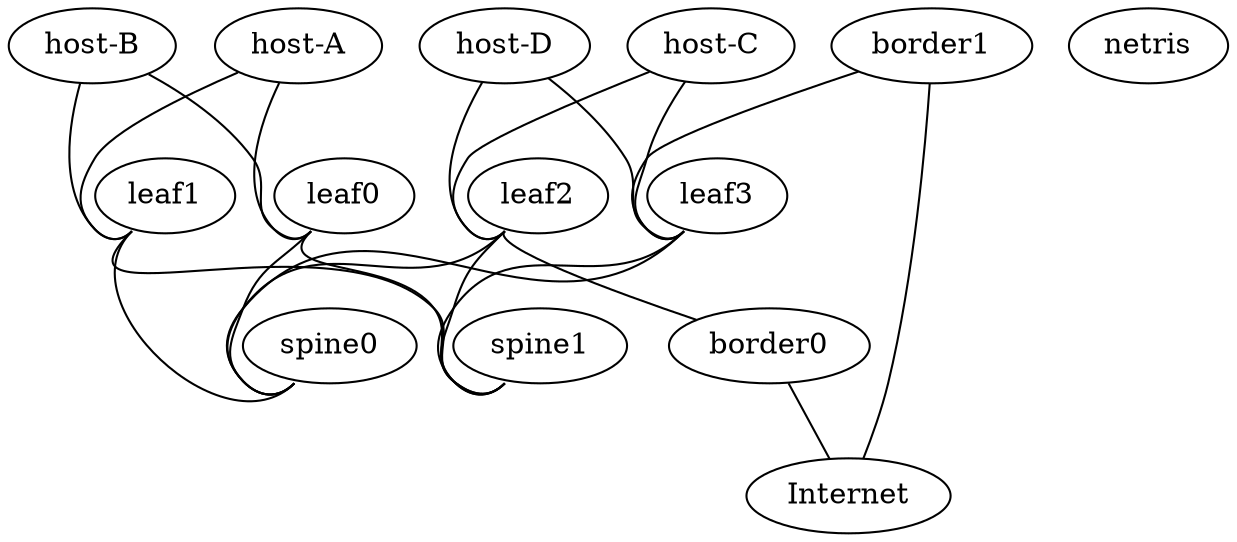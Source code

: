 graph "netris-ai" {
  "spine0" [ memory="1024" os="cumulus-vx-3.7.15" cpus="1"]
  "spine1" [ memory="1024" os="cumulus-vx-3.7.15" cpus="1"]
  "leaf0" [ memory="1024" os="cumulus-vx-3.7.15" cpus="1"]
  "leaf1" [ memory="1024" os="cumulus-vx-3.7.15" cpus="1"]
  "leaf2" [ memory="1024" os="cumulus-vx-3.7.15" cpus="1"]
  "leaf3" [ memory="1024" os="cumulus-vx-3.7.15" cpus="1"]
  "host-A" [ memory="1024" os="generic/ubuntu1804" cpus="1"]
  "host-B" [ memory="1024" os="generic/ubuntu1804" cpus="1"]
  "host-C" [ memory="1024" os="generic/ubuntu1804" cpus="1"]
  "host-D" [ memory="1024" os="generic/ubuntu1804" cpus="1"]
  "Internet" [ memory="1024" os="generic/ubuntu1804" cpus="1"]
  "border0" [ memory="1024" os="generic/ubuntu1804" cpus="1"]
  "border1" [ memory="1024" os="generic/ubuntu1804" cpus="1"]
  "netris" [ memory="1024" os="generic/ubuntu2004" cpus="1"]
    "leaf0":"swp1" -- "spine0":"swp1"
    "leaf1":"swp1" -- "spine0":"swp2"
    "leaf0":"swp2" -- "spine1":"swp1"
    "leaf1":"swp2" -- "spine1":"swp2"
    "host-A":"eth1" -- "leaf0":"swp3"
    "host-A":"eth2" -- "leaf1":"swp3"
    "host-B":"eth2" -- "leaf1":"swp4"
    "host-B":"eth1" -- "leaf0":"swp4"
    "border1":"eth2" -- "Internet":"eth2"
    "border0":"eth2" -- "Internet":"eth1"
    "leaf2":"swp1" -- "spine0":"swp3"
    "leaf2":"swp2" -- "spine1":"swp3"
    "host-C":"eth1" -- "leaf2":"swp3"
    "host-D":"eth1" -- "leaf2":"swp4"
    "leaf2":"swp5" -- "border0":"eth1"
    "leaf3":"swp1" -- "spine0":"swp4"
    "leaf3":"swp2" -- "spine1":"swp4"
    "host-C":"eth2" -- "leaf3":"swp3"
    "host-D":"eth2" -- "leaf3":"swp4"
    "border1":"eth1" -- "leaf3":"swp5"
}